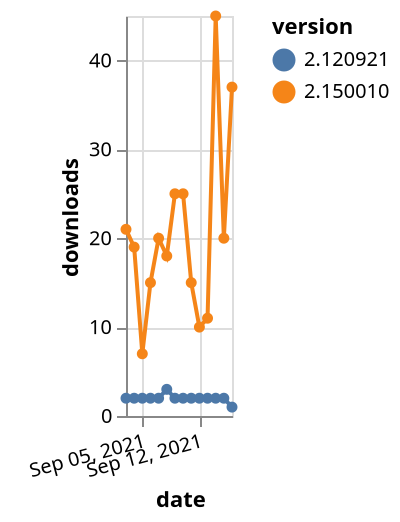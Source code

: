 {"$schema": "https://vega.github.io/schema/vega-lite/v5.json", "description": "A simple bar chart with embedded data.", "data": {"values": [{"date": "2021-09-03", "total": 7389, "delta": 2, "version": "2.120921"}, {"date": "2021-09-04", "total": 7391, "delta": 2, "version": "2.120921"}, {"date": "2021-09-05", "total": 7393, "delta": 2, "version": "2.120921"}, {"date": "2021-09-06", "total": 7395, "delta": 2, "version": "2.120921"}, {"date": "2021-09-07", "total": 7397, "delta": 2, "version": "2.120921"}, {"date": "2021-09-08", "total": 7400, "delta": 3, "version": "2.120921"}, {"date": "2021-09-09", "total": 7402, "delta": 2, "version": "2.120921"}, {"date": "2021-09-10", "total": 7404, "delta": 2, "version": "2.120921"}, {"date": "2021-09-11", "total": 7406, "delta": 2, "version": "2.120921"}, {"date": "2021-09-12", "total": 7408, "delta": 2, "version": "2.120921"}, {"date": "2021-09-13", "total": 7410, "delta": 2, "version": "2.120921"}, {"date": "2021-09-14", "total": 7412, "delta": 2, "version": "2.120921"}, {"date": "2021-09-15", "total": 7414, "delta": 2, "version": "2.120921"}, {"date": "2021-09-16", "total": 7415, "delta": 1, "version": "2.120921"}, {"date": "2021-09-03", "total": 29135, "delta": 21, "version": "2.150010"}, {"date": "2021-09-04", "total": 29154, "delta": 19, "version": "2.150010"}, {"date": "2021-09-05", "total": 29161, "delta": 7, "version": "2.150010"}, {"date": "2021-09-06", "total": 29176, "delta": 15, "version": "2.150010"}, {"date": "2021-09-07", "total": 29196, "delta": 20, "version": "2.150010"}, {"date": "2021-09-08", "total": 29214, "delta": 18, "version": "2.150010"}, {"date": "2021-09-09", "total": 29239, "delta": 25, "version": "2.150010"}, {"date": "2021-09-10", "total": 29264, "delta": 25, "version": "2.150010"}, {"date": "2021-09-11", "total": 29279, "delta": 15, "version": "2.150010"}, {"date": "2021-09-12", "total": 29289, "delta": 10, "version": "2.150010"}, {"date": "2021-09-13", "total": 29300, "delta": 11, "version": "2.150010"}, {"date": "2021-09-14", "total": 29345, "delta": 45, "version": "2.150010"}, {"date": "2021-09-15", "total": 29365, "delta": 20, "version": "2.150010"}, {"date": "2021-09-16", "total": 29402, "delta": 37, "version": "2.150010"}]}, "width": "container", "mark": {"type": "line", "point": {"filled": true}}, "encoding": {"x": {"field": "date", "type": "temporal", "timeUnit": "yearmonthdate", "title": "date", "axis": {"labelAngle": -15}}, "y": {"field": "delta", "type": "quantitative", "title": "downloads"}, "color": {"field": "version", "type": "nominal"}, "tooltip": {"field": "delta"}}}
